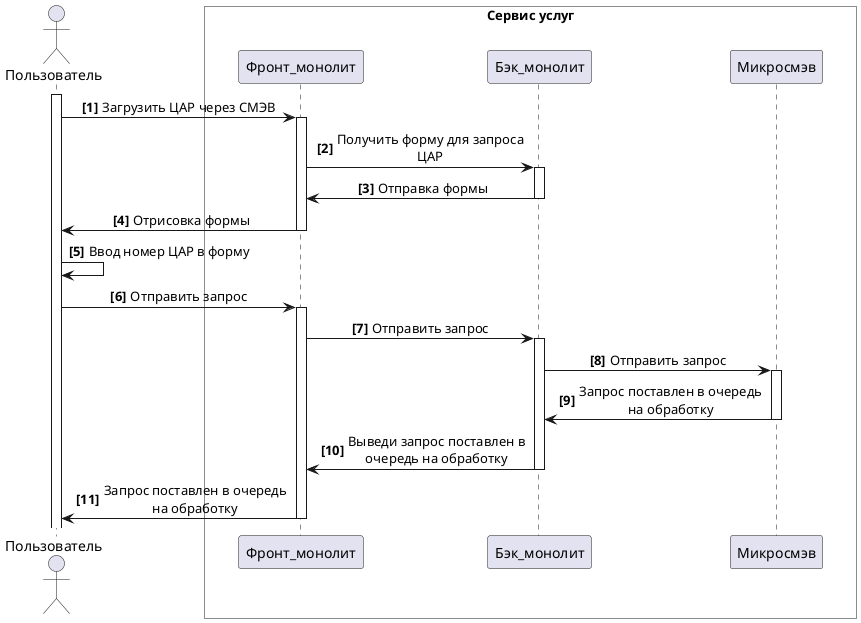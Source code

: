 @startuml

'hide footbox
skinparam {
    MaxMessageSize 200
}
skinparam sequence{
    ParticipantPadding 30
    MessageAlign center
}
autonumber "<b>[0]"

actor Пользователь
box "Сервис услуг" #transparent
    participant Фронт_монолит
    participant Бэк_монолит
    participant Микросмэв
end box

Пользователь++
Пользователь -> Фронт_монолит++: Загрузить ЦАР через СМЭВ
Фронт_монолит -> Бэк_монолит++: Получить форму для запроса ЦАР
Бэк_монолит -> Фронт_монолит--:  Отправка формы
Фронт_монолит -> Пользователь--: Отрисовка формы
Пользователь -> Пользователь: Ввод номер ЦАР в форму
Пользователь -> Фронт_монолит++: Отправить запрос
Фронт_монолит -> Бэк_монолит++: Отправить запрос
Бэк_монолит -> Микросмэв++: Отправить запрос
Микросмэв -> Бэк_монолит--: Запрос поставлен в очередь на обработку
Бэк_монолит -> Фронт_монолит--: Выведи запрос поставлен в очередь на обработку
Фронт_монолит -> Пользователь--: Запрос поставлен в очередь на обработку

@enduml